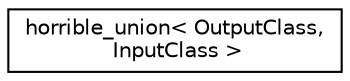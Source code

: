 digraph "Graphical Class Hierarchy"
{
  edge [fontname="Helvetica",fontsize="10",labelfontname="Helvetica",labelfontsize="10"];
  node [fontname="Helvetica",fontsize="10",shape=record];
  rankdir="LR";
  Node1 [label="horrible_union\< OutputClass,\l InputClass \>",height=0.2,width=0.4,color="black", fillcolor="white", style="filled",URL="$unionhorrible__union.html"];
}
